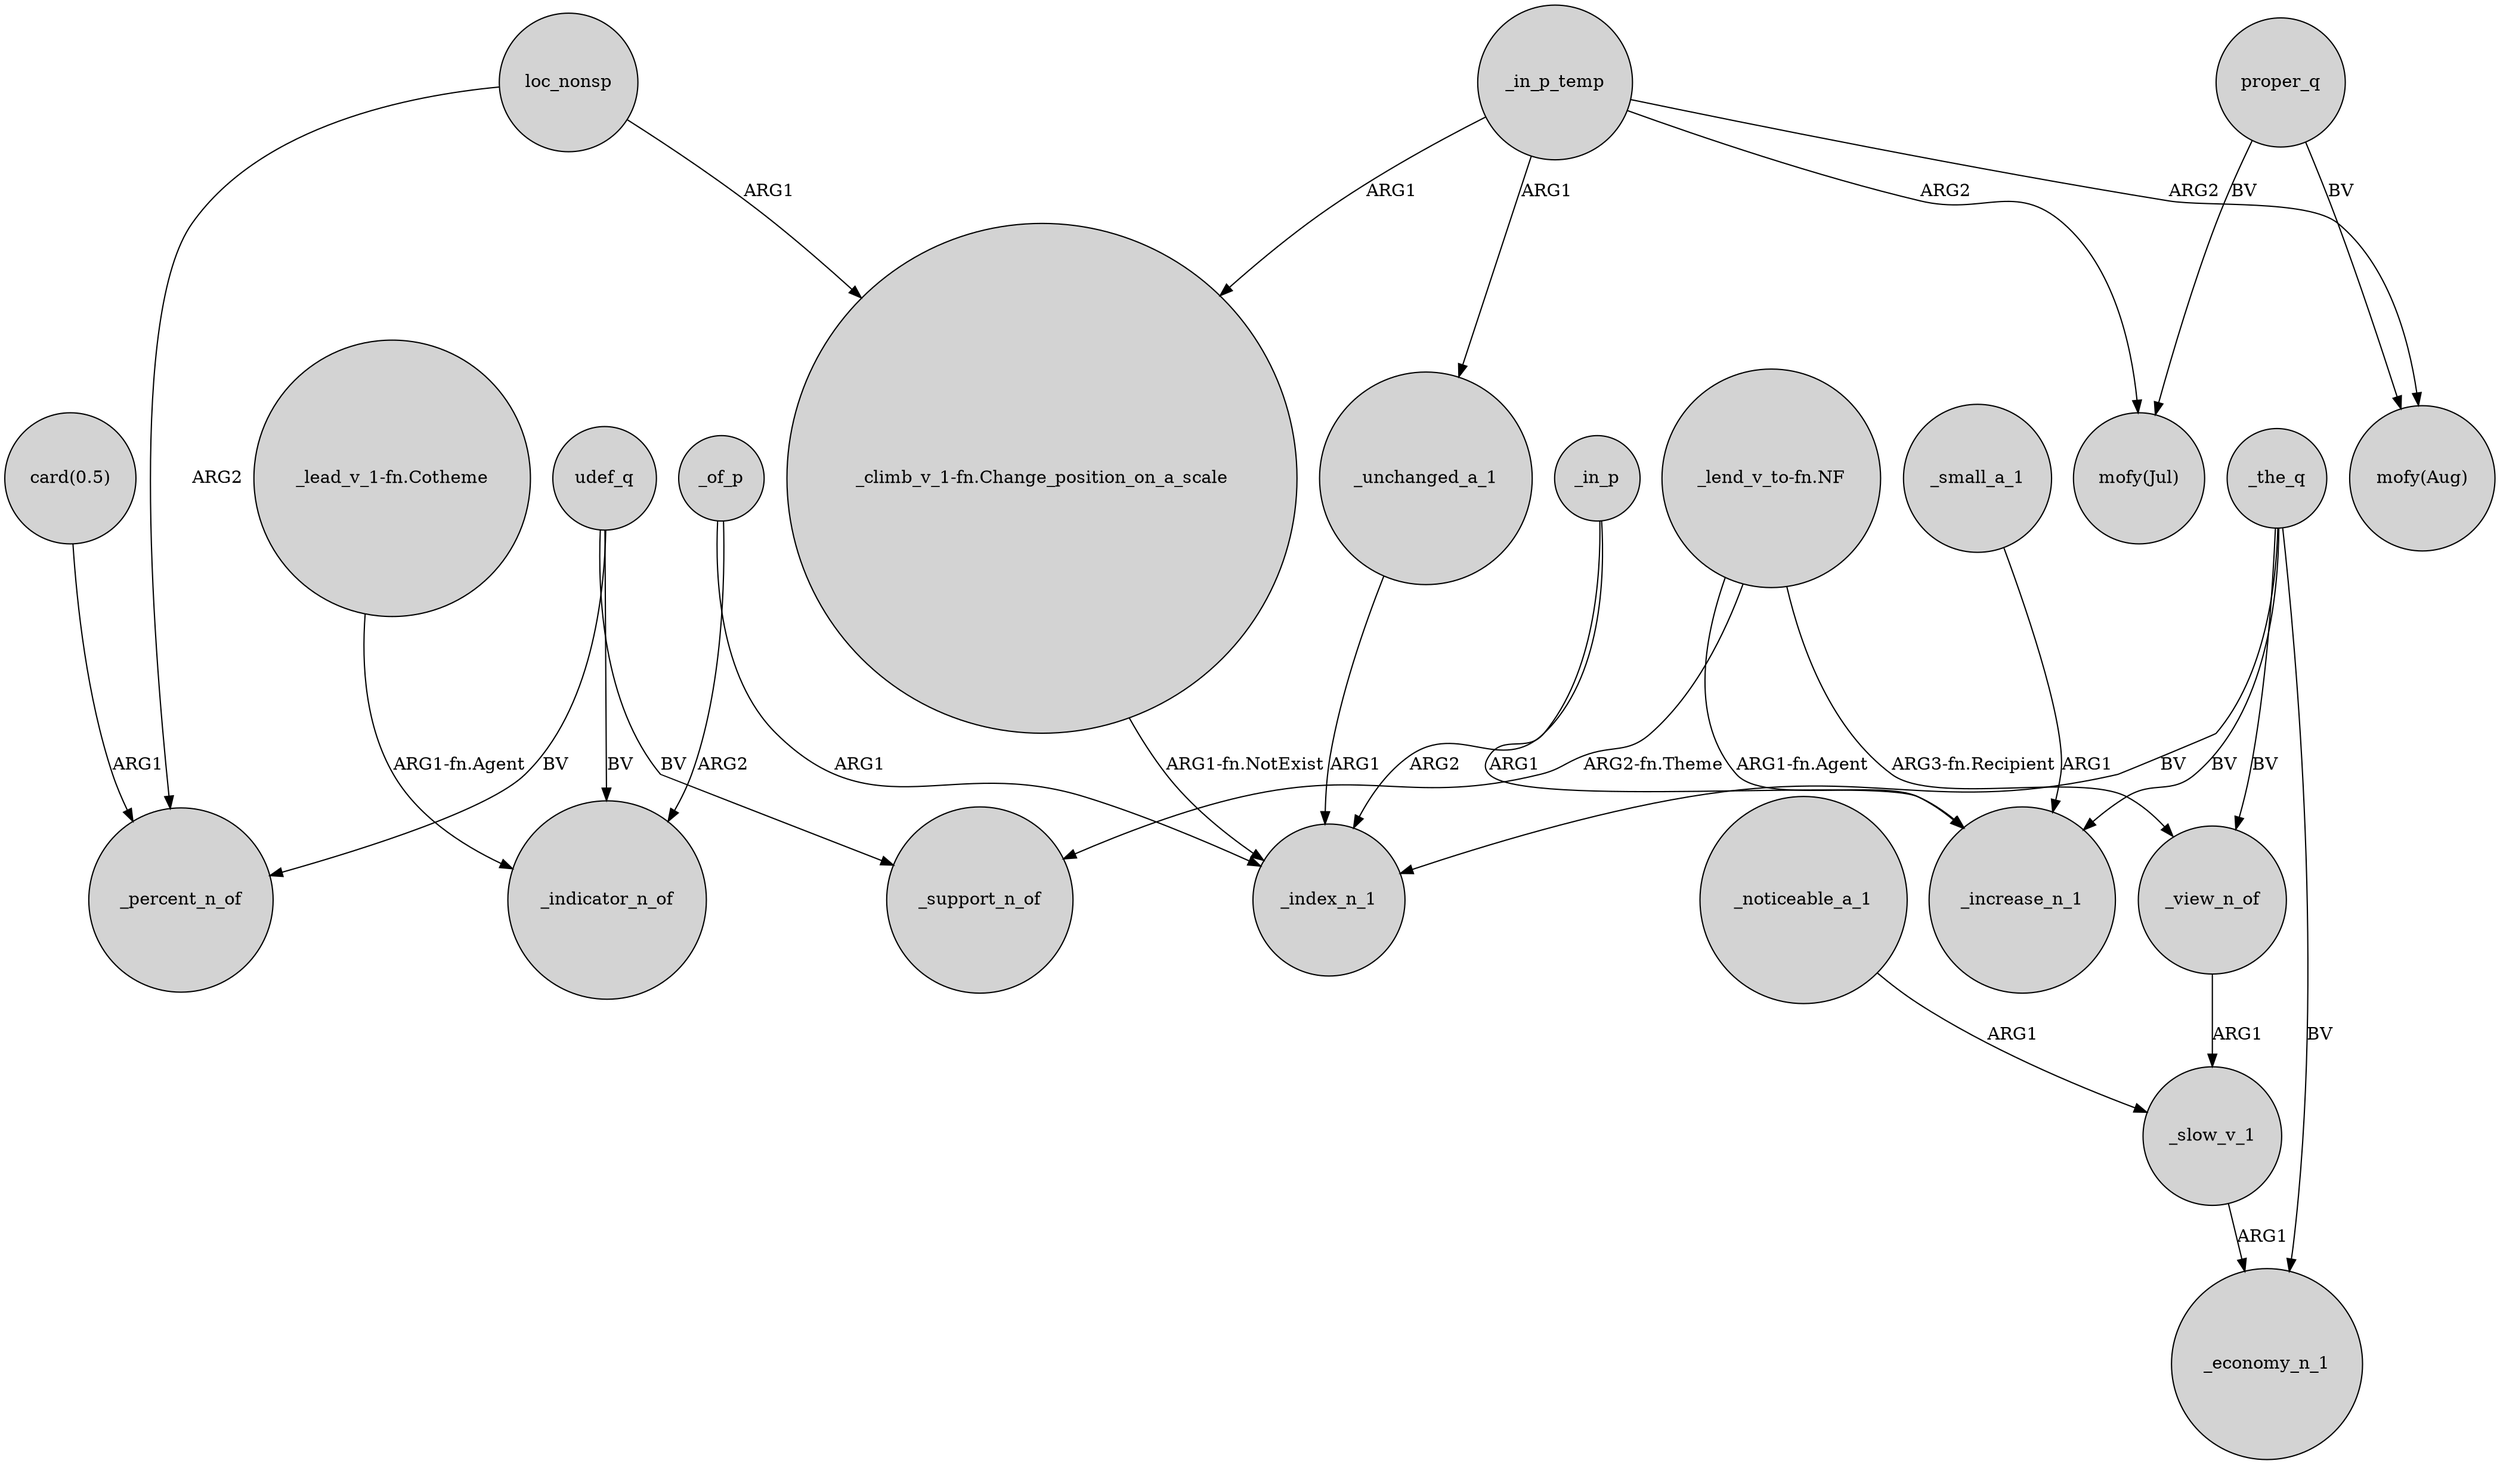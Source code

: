 digraph {
	node [shape=circle style=filled]
	"_climb_v_1-fn.Change_position_on_a_scale" -> _index_n_1 [label="ARG1-fn.NotExist"]
	proper_q -> "mofy(Jul)" [label=BV]
	_noticeable_a_1 -> _slow_v_1 [label=ARG1]
	_of_p -> _indicator_n_of [label=ARG2]
	_the_q -> _increase_n_1 [label=BV]
	loc_nonsp -> "_climb_v_1-fn.Change_position_on_a_scale" [label=ARG1]
	udef_q -> _indicator_n_of [label=BV]
	_the_q -> _economy_n_1 [label=BV]
	_of_p -> _index_n_1 [label=ARG1]
	_in_p_temp -> "_climb_v_1-fn.Change_position_on_a_scale" [label=ARG1]
	_the_q -> _view_n_of [label=BV]
	_in_p_temp -> "mofy(Jul)" [label=ARG2]
	_in_p_temp -> "mofy(Aug)" [label=ARG2]
	loc_nonsp -> _percent_n_of [label=ARG2]
	"card(0.5)" -> _percent_n_of [label=ARG1]
	proper_q -> "mofy(Aug)" [label=BV]
	"_lend_v_to-fn.NF" -> _increase_n_1 [label="ARG1-fn.Agent"]
	_view_n_of -> _slow_v_1 [label=ARG1]
	"_lend_v_to-fn.NF" -> _support_n_of [label="ARG2-fn.Theme"]
	_the_q -> _index_n_1 [label=BV]
	_small_a_1 -> _increase_n_1 [label=ARG1]
	"_lend_v_to-fn.NF" -> _view_n_of [label="ARG3-fn.Recipient"]
	udef_q -> _support_n_of [label=BV]
	_in_p -> _index_n_1 [label=ARG2]
	_in_p_temp -> _unchanged_a_1 [label=ARG1]
	"_lead_v_1-fn.Cotheme" -> _indicator_n_of [label="ARG1-fn.Agent"]
	udef_q -> _percent_n_of [label=BV]
	_unchanged_a_1 -> _index_n_1 [label=ARG1]
	_in_p -> _increase_n_1 [label=ARG1]
	_slow_v_1 -> _economy_n_1 [label=ARG1]
}
